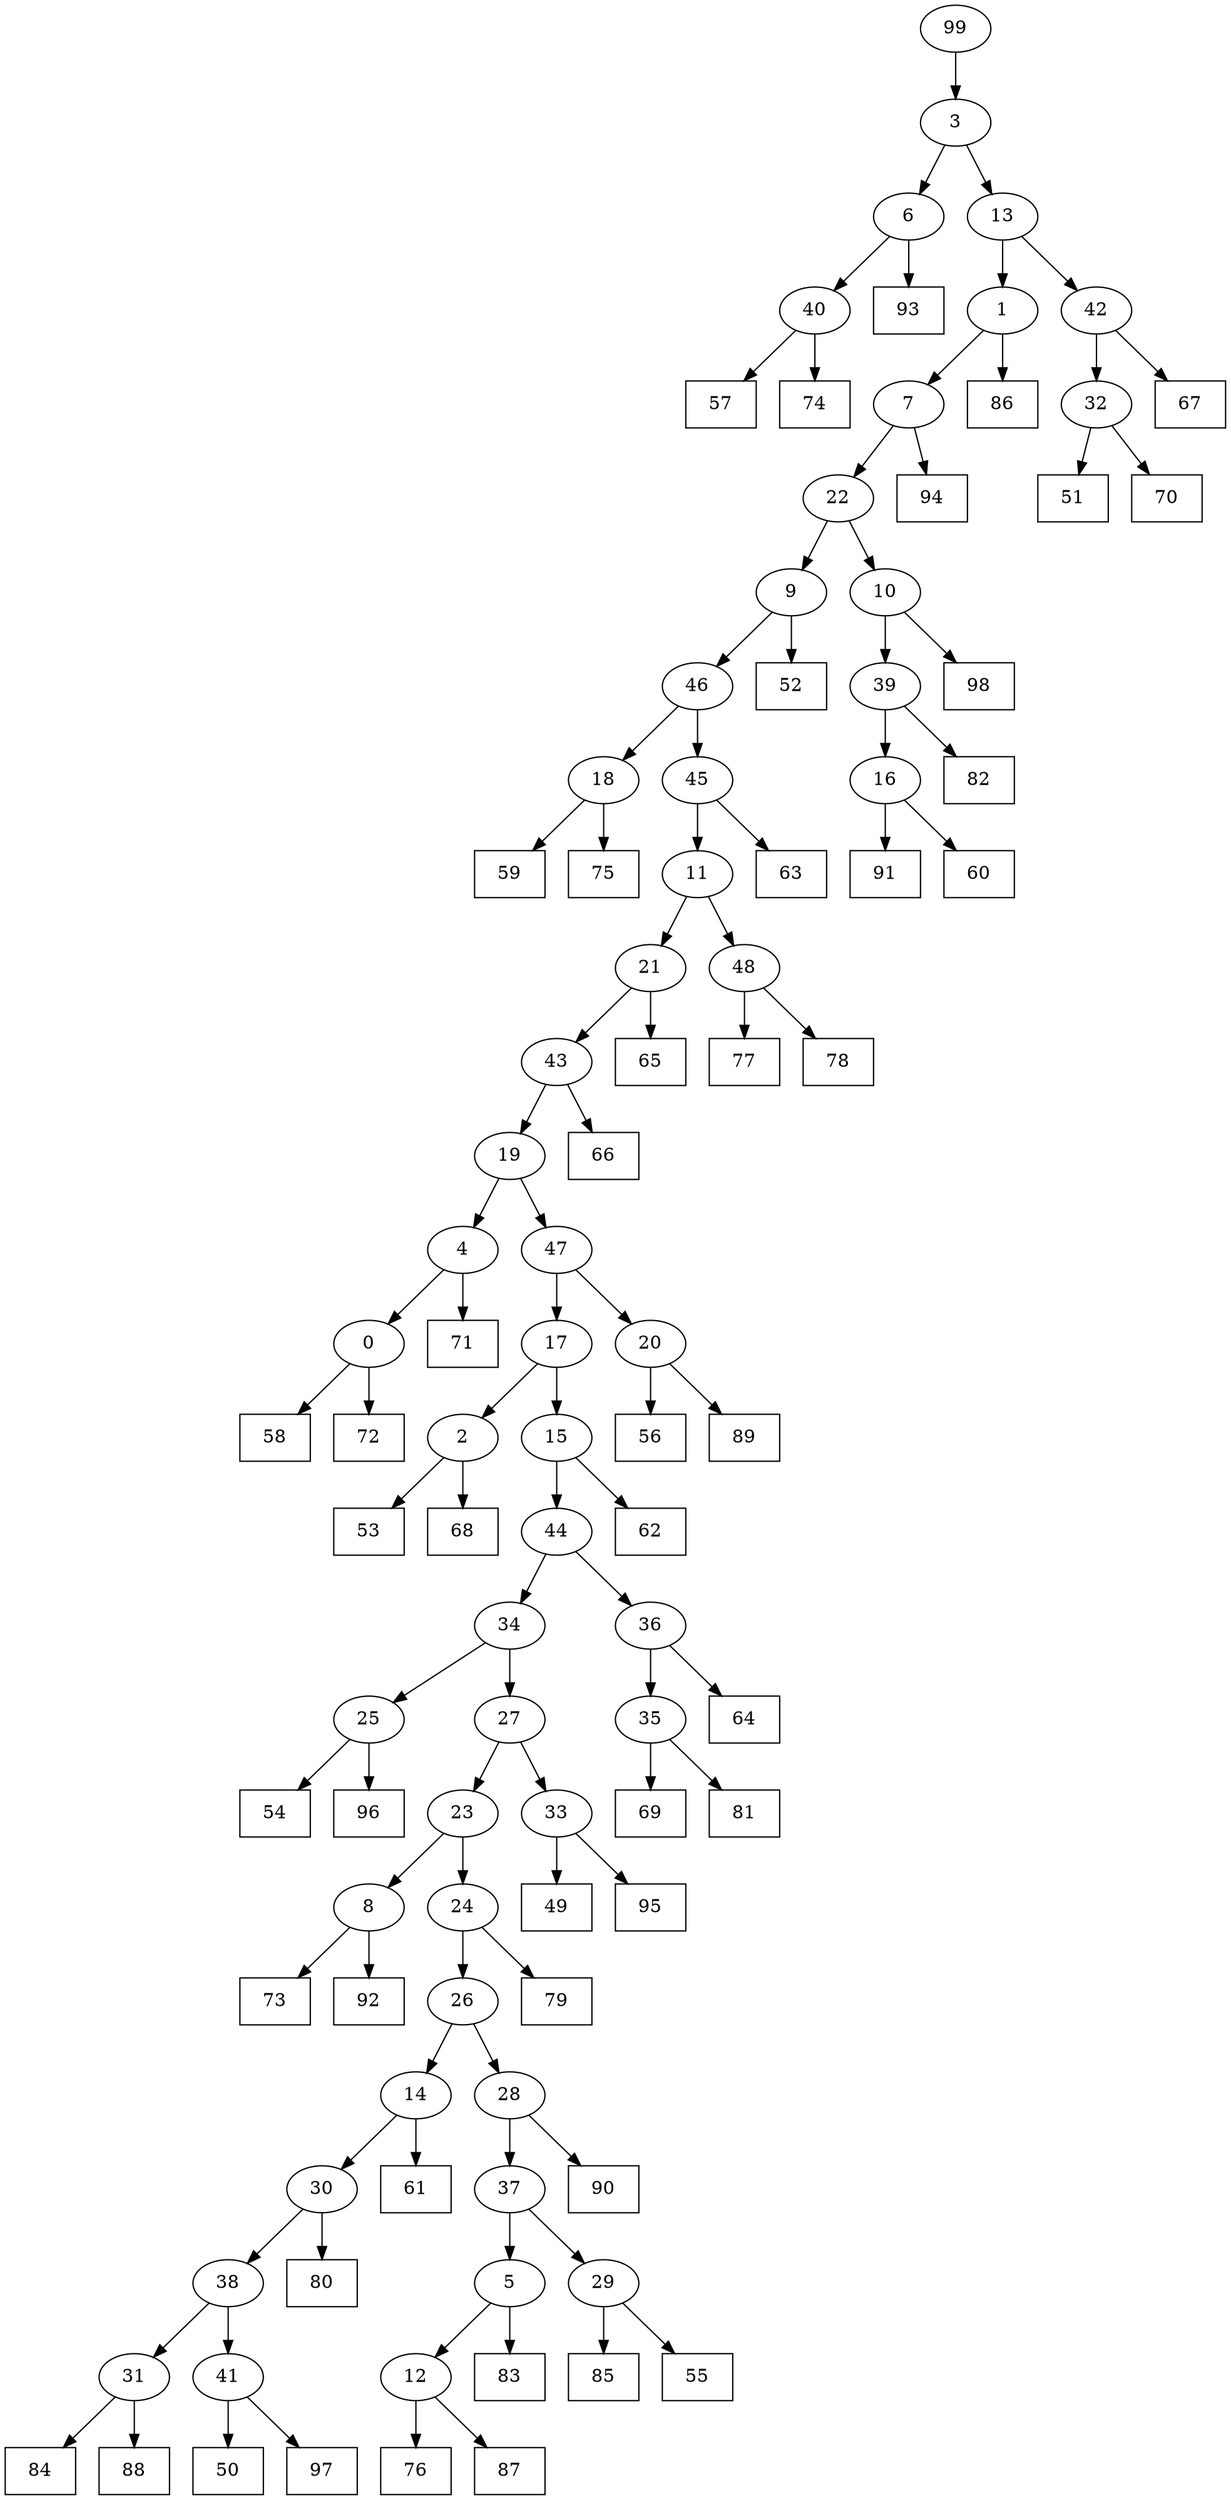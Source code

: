 digraph G {
0[label="0"];
1[label="1"];
2[label="2"];
3[label="3"];
4[label="4"];
5[label="5"];
6[label="6"];
7[label="7"];
8[label="8"];
9[label="9"];
10[label="10"];
11[label="11"];
12[label="12"];
13[label="13"];
14[label="14"];
15[label="15"];
16[label="16"];
17[label="17"];
18[label="18"];
19[label="19"];
20[label="20"];
21[label="21"];
22[label="22"];
23[label="23"];
24[label="24"];
25[label="25"];
26[label="26"];
27[label="27"];
28[label="28"];
29[label="29"];
30[label="30"];
31[label="31"];
32[label="32"];
33[label="33"];
34[label="34"];
35[label="35"];
36[label="36"];
37[label="37"];
38[label="38"];
39[label="39"];
40[label="40"];
41[label="41"];
42[label="42"];
43[label="43"];
44[label="44"];
45[label="45"];
46[label="46"];
47[label="47"];
48[label="48"];
49[shape=box,label="54"];
50[shape=box,label="56"];
51[shape=box,label="63"];
52[shape=box,label="66"];
53[shape=box,label="90"];
54[shape=box,label="67"];
55[shape=box,label="51"];
56[shape=box,label="76"];
57[shape=box,label="50"];
58[shape=box,label="73"];
59[shape=box,label="53"];
60[shape=box,label="85"];
61[shape=box,label="70"];
62[shape=box,label="91"];
63[shape=box,label="58"];
64[shape=box,label="94"];
65[shape=box,label="77"];
66[shape=box,label="49"];
67[shape=box,label="78"];
68[shape=box,label="71"];
69[shape=box,label="64"];
70[shape=box,label="59"];
71[shape=box,label="83"];
72[shape=box,label="93"];
73[shape=box,label="72"];
74[shape=box,label="86"];
75[shape=box,label="92"];
76[shape=box,label="62"];
77[shape=box,label="82"];
78[shape=box,label="60"];
79[shape=box,label="97"];
80[shape=box,label="69"];
81[shape=box,label="84"];
82[shape=box,label="95"];
83[shape=box,label="57"];
84[shape=box,label="88"];
85[shape=box,label="68"];
86[shape=box,label="79"];
87[shape=box,label="61"];
88[shape=box,label="89"];
89[shape=box,label="81"];
90[shape=box,label="96"];
91[shape=box,label="52"];
92[shape=box,label="55"];
93[shape=box,label="98"];
94[shape=box,label="80"];
95[shape=box,label="87"];
96[shape=box,label="65"];
97[shape=box,label="74"];
98[shape=box,label="75"];
99[label="99"];
12->95 ;
32->61 ;
2->85 ;
5->71 ;
0->73 ;
45->51 ;
25->49 ;
40->97 ;
43->52 ;
42->54 ;
39->77 ;
8->75 ;
99->3 ;
48->65 ;
16->78 ;
2->59 ;
31->81 ;
33->66 ;
9->46 ;
46->45 ;
14->30 ;
41->79 ;
12->56 ;
14->87 ;
23->8 ;
29->60 ;
36->69 ;
28->53 ;
26->14 ;
4->0 ;
29->92 ;
17->15 ;
15->76 ;
39->16 ;
6->72 ;
9->91 ;
7->64 ;
38->31 ;
31->84 ;
3->13 ;
28->37 ;
11->21 ;
21->96 ;
35->89 ;
19->4 ;
4->68 ;
10->93 ;
45->11 ;
1->7 ;
40->83 ;
22->10 ;
10->39 ;
13->42 ;
47->20 ;
20->50 ;
18->70 ;
8->58 ;
13->1 ;
27->23 ;
26->28 ;
21->43 ;
43->19 ;
0->63 ;
22->9 ;
25->90 ;
24->26 ;
46->18 ;
18->98 ;
1->74 ;
34->27 ;
27->33 ;
3->6 ;
6->40 ;
15->44 ;
44->36 ;
42->32 ;
32->55 ;
44->34 ;
23->24 ;
24->86 ;
20->88 ;
11->48 ;
48->67 ;
33->82 ;
41->57 ;
37->5 ;
5->12 ;
30->94 ;
19->47 ;
7->22 ;
16->62 ;
47->17 ;
17->2 ;
37->29 ;
30->38 ;
38->41 ;
34->25 ;
36->35 ;
35->80 ;
}
